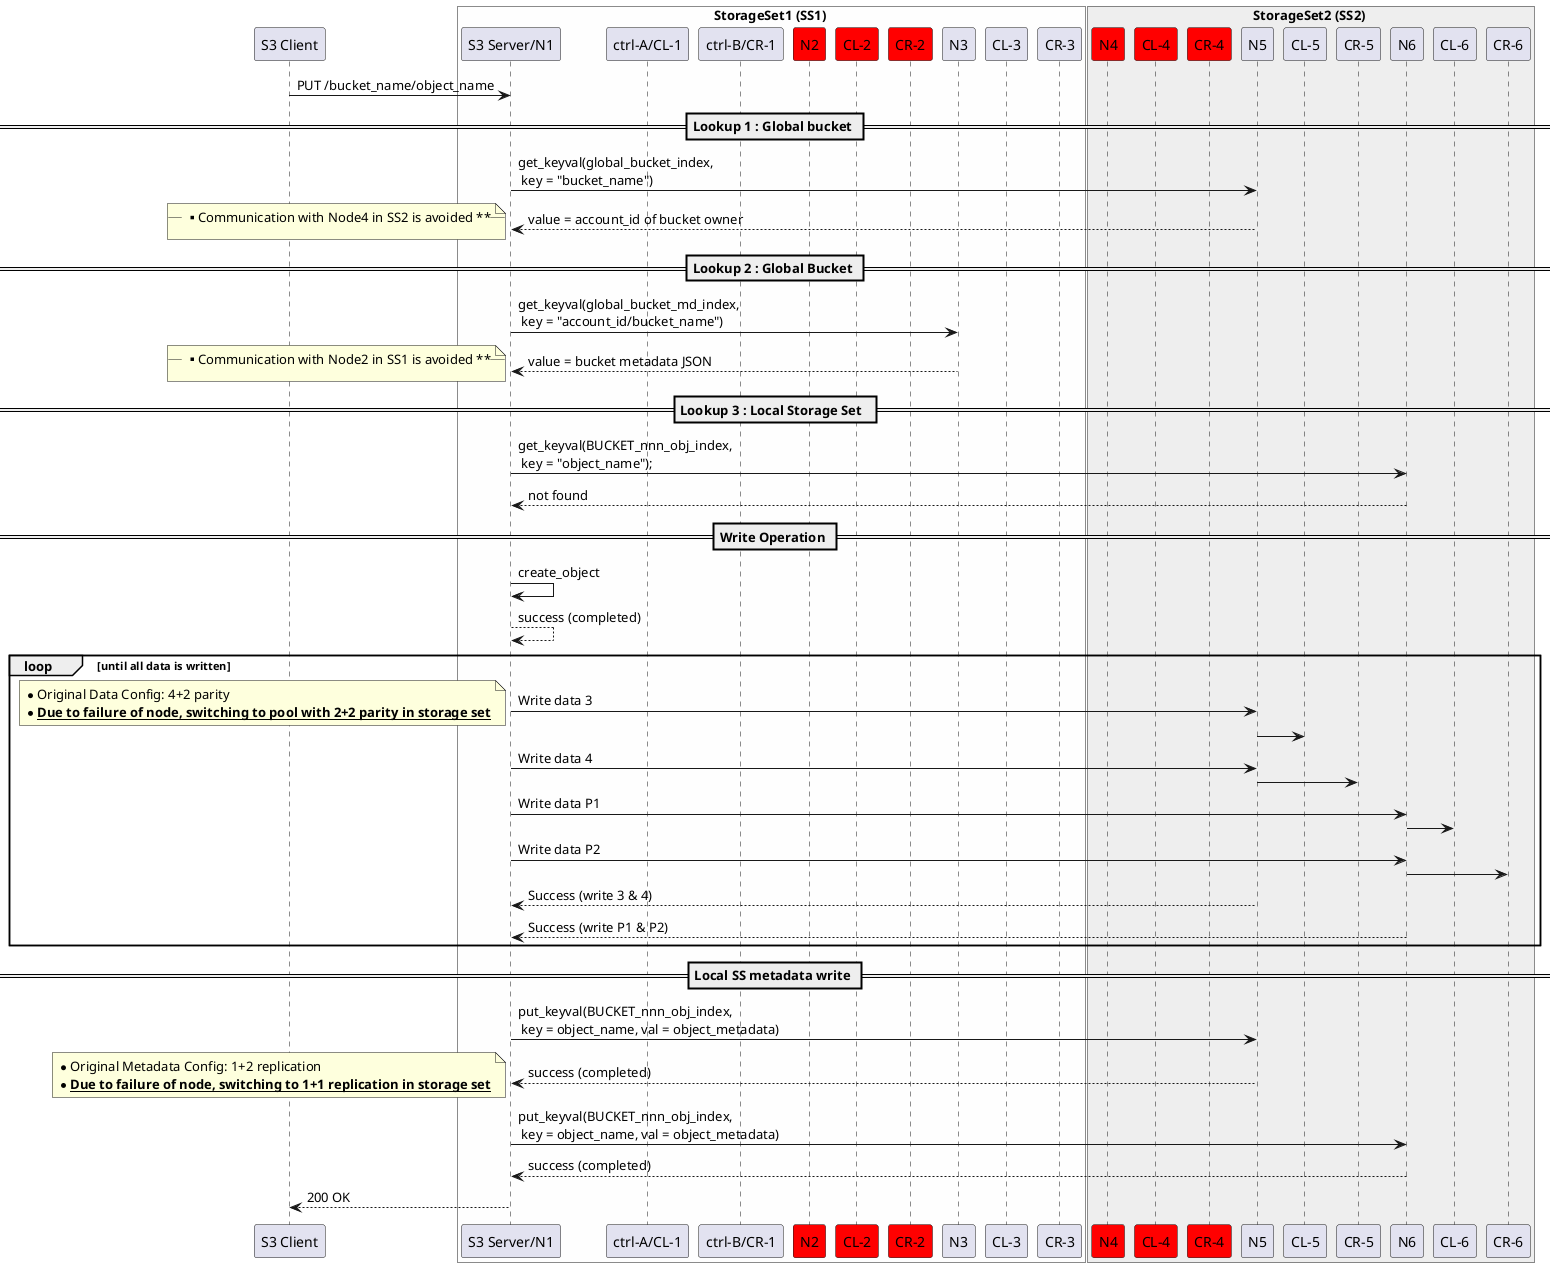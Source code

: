 ```plantuml
@startuml

participant "S3 Client" as client
box StorageSet1 (SS1) #FEFEFE
participant "S3 Server/N1" as N1
participant "ctrl-A/CL-1" as CL_1
participant "ctrl-B/CR-1" as CR_1
participant "N2" as N2 #red
participant "CL-2" as CL_2 #red
participant "CR-2" as CR_2 #red
participant "N3" as N3
participant "CL-3" as CL_3
participant "CR-3" as CR_3
end box
box StorageSet2 (SS2) #EEEEEE
participant "N4" as N4 #red
participant "CL-4" as CL_4 #red
participant "CR-4" as CR_4 #red
participant "N5" as N5
participant "CL-5" as CL_5
participant "CR-5" as CR_5
participant "N6" as N6
participant "CL-6" as CL_6
participant "CR-6" as CR_6
end box

client -> N1: PUT /bucket_name/object_name

== Lookup 1 : Global bucket ==
N1 -> N5: get_keyval(global_bucket_index,\n key = "bucket_name")
N5 --> N1: value = account_id of bucket owner

note left
   __** Communication with Node4 in SS2 is avoided **__
end note

== Lookup 2 : Global Bucket ==
N1 -> N3: get_keyval(global_bucket_md_index,\n key = "account_id/bucket_name")
N3 --> N1: value = bucket metadata JSON

note left
   __** Communication with Node2 in SS1 is avoided **__
end note

== Lookup 3 : Local Storage Set  ==
N1 -> N6: get_keyval(BUCKET_nnn_obj_index,\n key = "object_name");
N6 --> N1: not found

== Write Operation ==
N1 -> N1: create_object
N1 --> N1: success (completed)

loop until all data is written
  N1 -> "N5": Write data 3
note left
   * Original Data Config: 4+2 parity
   * __**Due to failure of node, switching to pool with 2+2 parity in storage set**__
end note
  "N5" -> CL_5
  N1 -> "N5": Write data 4
  "N5" -> CR_5
  N1 -> "N6": Write data P1
  "N6" -> CL_6
  N1 -> "N6": Write data P2
  "N6" -> CR_6

  N5 --> N1: Success (write 3 & 4)
  N6 --> N1: Success (write P1 & P2)
end

== Local SS metadata write ==

N1 -> N5: put_keyval(BUCKET_nnn_obj_index,\n key = object_name, val = object_metadata)
N5 --> N1: success (completed)
note left
   * Original Metadata Config: 1+2 replication
   * __**Due to failure of node, switching to 1+1 replication in storage set**__
end note

N1 -> N6: put_keyval(BUCKET_nnn_obj_index,\n key = object_name, val = object_metadata)
N6 --> N1: success (completed)

N1 --> client: 200 OK
@enduml
```